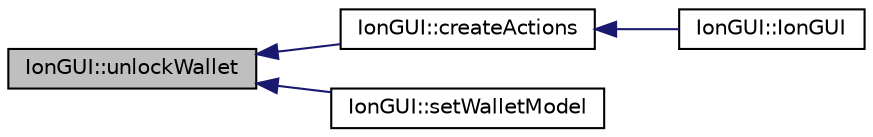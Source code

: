 digraph "IonGUI::unlockWallet"
{
  edge [fontname="Helvetica",fontsize="10",labelfontname="Helvetica",labelfontsize="10"];
  node [fontname="Helvetica",fontsize="10",shape=record];
  rankdir="LR";
  Node852 [label="IonGUI::unlockWallet",height=0.2,width=0.4,color="black", fillcolor="grey75", style="filled", fontcolor="black"];
  Node852 -> Node853 [dir="back",color="midnightblue",fontsize="10",style="solid",fontname="Helvetica"];
  Node853 [label="IonGUI::createActions",height=0.2,width=0.4,color="black", fillcolor="white", style="filled",URL="$dc/d0b/class_ion_g_u_i.html#a5a5e1c2fbc2fec3d925d654c61a8b252",tooltip="Create the main UI actions. "];
  Node853 -> Node854 [dir="back",color="midnightblue",fontsize="10",style="solid",fontname="Helvetica"];
  Node854 [label="IonGUI::IonGUI",height=0.2,width=0.4,color="black", fillcolor="white", style="filled",URL="$dc/d0b/class_ion_g_u_i.html#ad0e22e4901b039bcc987ef0328c8c5d4"];
  Node852 -> Node855 [dir="back",color="midnightblue",fontsize="10",style="solid",fontname="Helvetica"];
  Node855 [label="IonGUI::setWalletModel",height=0.2,width=0.4,color="black", fillcolor="white", style="filled",URL="$dc/d0b/class_ion_g_u_i.html#a37f87db65498b036d387c705a749c45d",tooltip="Set the wallet model. "];
}
